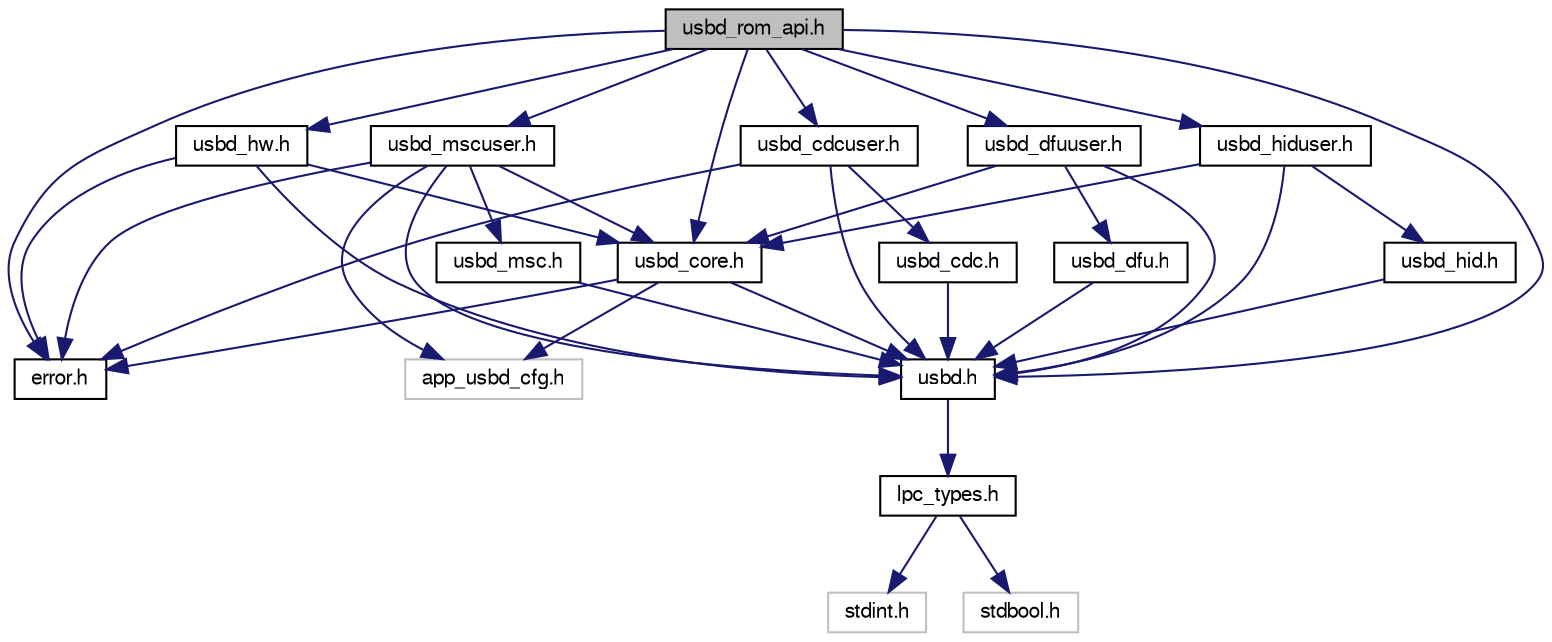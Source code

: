 digraph "usbd_rom_api.h"
{
  edge [fontname="FreeSans",fontsize="10",labelfontname="FreeSans",labelfontsize="10"];
  node [fontname="FreeSans",fontsize="10",shape=record];
  Node1 [label="usbd_rom_api.h",height=0.2,width=0.4,color="black", fillcolor="grey75", style="filled", fontcolor="black"];
  Node1 -> Node2 [color="midnightblue",fontsize="10",style="solid"];
  Node2 [label="error.h",height=0.2,width=0.4,color="black", fillcolor="white", style="filled",URL="$error_8h.html"];
  Node1 -> Node3 [color="midnightblue",fontsize="10",style="solid"];
  Node3 [label="usbd.h",height=0.2,width=0.4,color="black", fillcolor="white", style="filled",URL="$usbd_8h.html",tooltip="Common definitions and declarations for the USB stack. "];
  Node3 -> Node4 [color="midnightblue",fontsize="10",style="solid"];
  Node4 [label="lpc_types.h",height=0.2,width=0.4,color="black", fillcolor="white", style="filled",URL="$lpc__types_8h.html"];
  Node4 -> Node5 [color="midnightblue",fontsize="10",style="solid"];
  Node5 [label="stdint.h",height=0.2,width=0.4,color="grey75", fillcolor="white", style="filled"];
  Node4 -> Node6 [color="midnightblue",fontsize="10",style="solid"];
  Node6 [label="stdbool.h",height=0.2,width=0.4,color="grey75", fillcolor="white", style="filled"];
  Node1 -> Node7 [color="midnightblue",fontsize="10",style="solid"];
  Node7 [label="usbd_hw.h",height=0.2,width=0.4,color="black", fillcolor="white", style="filled",URL="$usbd__hw_8h.html",tooltip="USB Hardware Function prototypes. "];
  Node7 -> Node2 [color="midnightblue",fontsize="10",style="solid"];
  Node7 -> Node3 [color="midnightblue",fontsize="10",style="solid"];
  Node7 -> Node8 [color="midnightblue",fontsize="10",style="solid"];
  Node8 [label="usbd_core.h",height=0.2,width=0.4,color="black", fillcolor="white", style="filled",URL="$usbd__core_8h.html",tooltip="ROM API for USB device stack. "];
  Node8 -> Node2 [color="midnightblue",fontsize="10",style="solid"];
  Node8 -> Node3 [color="midnightblue",fontsize="10",style="solid"];
  Node8 -> Node9 [color="midnightblue",fontsize="10",style="solid"];
  Node9 [label="app_usbd_cfg.h",height=0.2,width=0.4,color="grey75", fillcolor="white", style="filled"];
  Node1 -> Node8 [color="midnightblue",fontsize="10",style="solid"];
  Node1 -> Node10 [color="midnightblue",fontsize="10",style="solid"];
  Node10 [label="usbd_mscuser.h",height=0.2,width=0.4,color="black", fillcolor="white", style="filled",URL="$usbd__mscuser_8h.html",tooltip="Mass Storage Class (MSC) API structures and function prototypes. "];
  Node10 -> Node2 [color="midnightblue",fontsize="10",style="solid"];
  Node10 -> Node3 [color="midnightblue",fontsize="10",style="solid"];
  Node10 -> Node11 [color="midnightblue",fontsize="10",style="solid"];
  Node11 [label="usbd_msc.h",height=0.2,width=0.4,color="black", fillcolor="white", style="filled",URL="$usbd__msc_8h.html",tooltip="Mass Storage class (MSC) descriptors. "];
  Node11 -> Node3 [color="midnightblue",fontsize="10",style="solid"];
  Node10 -> Node8 [color="midnightblue",fontsize="10",style="solid"];
  Node10 -> Node9 [color="midnightblue",fontsize="10",style="solid"];
  Node1 -> Node12 [color="midnightblue",fontsize="10",style="solid"];
  Node12 [label="usbd_dfuuser.h",height=0.2,width=0.4,color="black", fillcolor="white", style="filled",URL="$usbd__dfuuser_8h.html",tooltip="Device Firmware Upgrade (DFU) API structures and function prototypes. "];
  Node12 -> Node3 [color="midnightblue",fontsize="10",style="solid"];
  Node12 -> Node13 [color="midnightblue",fontsize="10",style="solid"];
  Node13 [label="usbd_dfu.h",height=0.2,width=0.4,color="black", fillcolor="white", style="filled",URL="$usbd__dfu_8h.html",tooltip="Device Firmware Upgrade (DFU) class descriptors. "];
  Node13 -> Node3 [color="midnightblue",fontsize="10",style="solid"];
  Node12 -> Node8 [color="midnightblue",fontsize="10",style="solid"];
  Node1 -> Node14 [color="midnightblue",fontsize="10",style="solid"];
  Node14 [label="usbd_hiduser.h",height=0.2,width=0.4,color="black", fillcolor="white", style="filled",URL="$usbd__hiduser_8h.html",tooltip="Human Interface Device (HID) API structures and function prototypes. "];
  Node14 -> Node3 [color="midnightblue",fontsize="10",style="solid"];
  Node14 -> Node15 [color="midnightblue",fontsize="10",style="solid"];
  Node15 [label="usbd_hid.h",height=0.2,width=0.4,color="black", fillcolor="white", style="filled",URL="$usbd__hid_8h.html",tooltip="Common definitions and declarations for the library USB HID Class driver. "];
  Node15 -> Node3 [color="midnightblue",fontsize="10",style="solid"];
  Node14 -> Node8 [color="midnightblue",fontsize="10",style="solid"];
  Node1 -> Node16 [color="midnightblue",fontsize="10",style="solid"];
  Node16 [label="usbd_cdcuser.h",height=0.2,width=0.4,color="black", fillcolor="white", style="filled",URL="$usbd__cdcuser_8h.html",tooltip="Communication Device Class (CDC) API structures and function prototypes. "];
  Node16 -> Node2 [color="midnightblue",fontsize="10",style="solid"];
  Node16 -> Node3 [color="midnightblue",fontsize="10",style="solid"];
  Node16 -> Node17 [color="midnightblue",fontsize="10",style="solid"];
  Node17 [label="usbd_cdc.h",height=0.2,width=0.4,color="black", fillcolor="white", style="filled",URL="$usbd__cdc_8h.html"];
  Node17 -> Node3 [color="midnightblue",fontsize="10",style="solid"];
}
